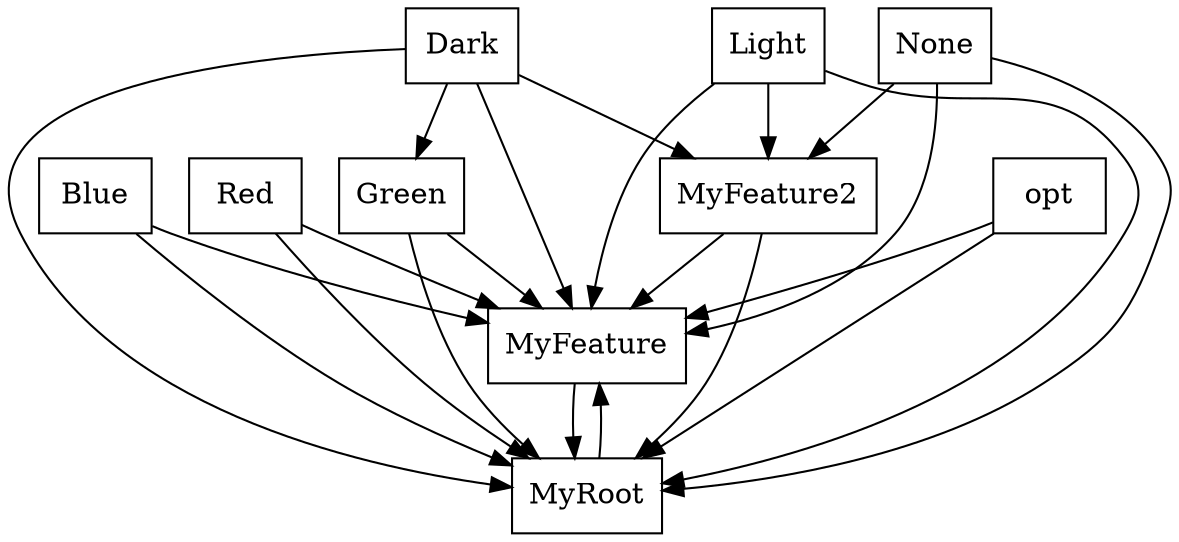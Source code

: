 digraph{
graph [rankdir=TB];
node [shape=box];
edge [arrowhead=normal];
0[label="Blue",]
1[label="Red",]
2[label="MyFeature2",]
3[label="MyFeature",]
4[label="Green",]
5[label="Dark",]
6[label="Light",]
7[label="None",]
8[label="MyRoot",]
9[label="opt",]
0->3[label="",]
0->8[label="",]
1->3[label="",]
1->8[label="",]
2->3[label="",]
2->8[label="",]
3->8[label="",]
4->3[label="",]
4->8[label="",]
5->2[label="",]
5->3[label="",]
5->4[label="",]
5->8[label="",]
6->2[label="",]
6->3[label="",]
6->8[label="",]
7->2[label="",]
7->3[label="",]
7->8[label="",]
8->3[label="",]
9->3[label="",]
9->8[label="",]
}
